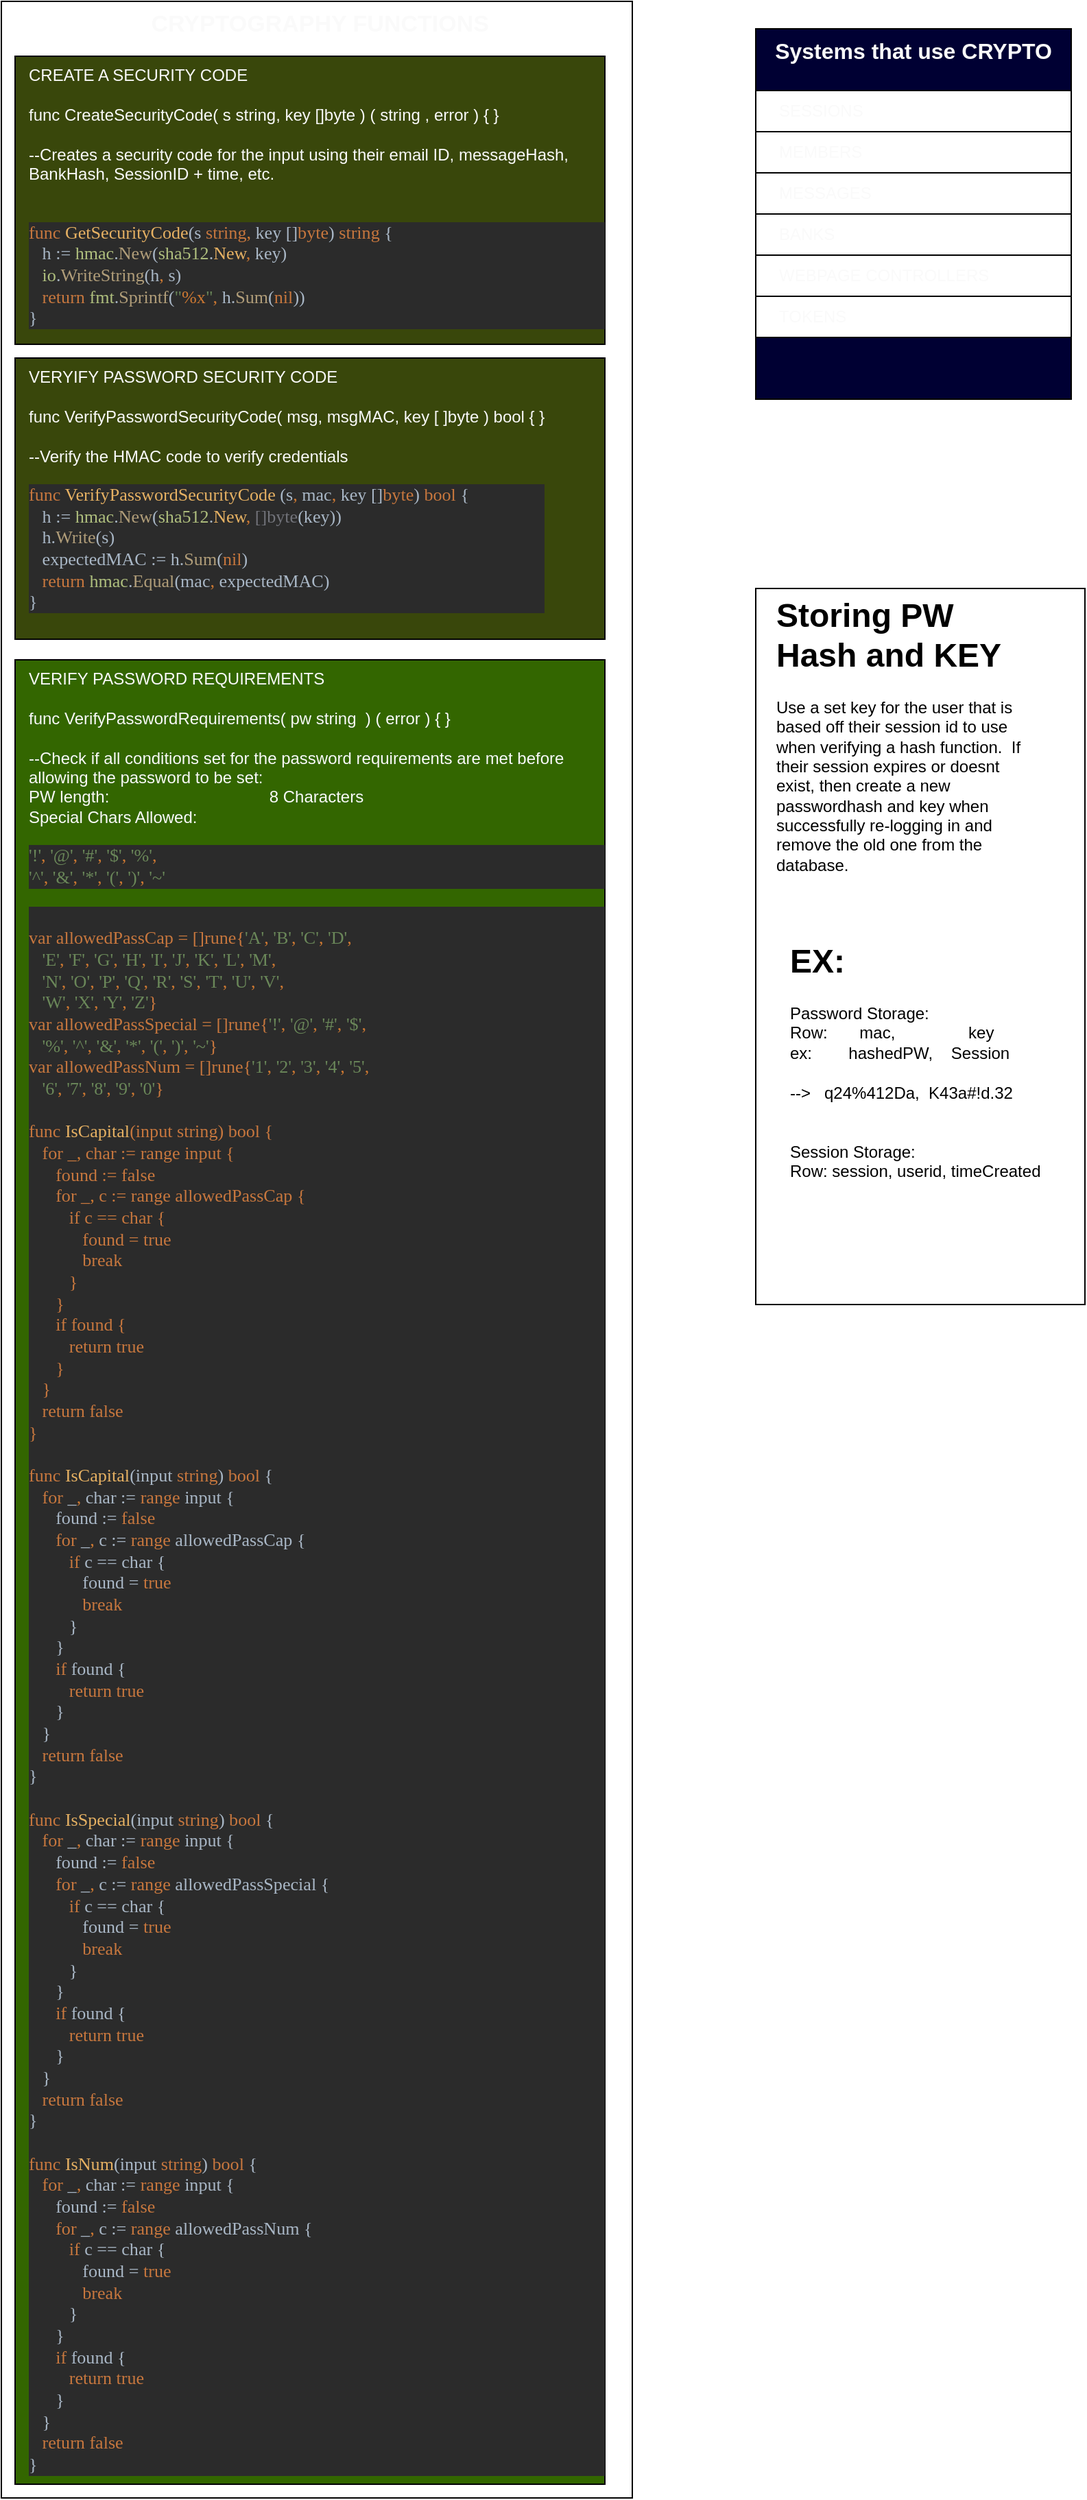 <mxfile version="12.8.8" type="github">
  <diagram id="ODxXchdAwgTXNLU9TBr1" name="Page-1">
    <mxGraphModel dx="1201" dy="1017" grid="1" gridSize="10" guides="1" tooltips="1" connect="1" arrows="1" fold="1" page="1" pageScale="1" pageWidth="850" pageHeight="1100" math="0" shadow="0">
      <root>
        <mxCell id="0" />
        <mxCell id="1" parent="0" />
        <mxCell id="BEAMlKJIgo_dSWv7IY5d-5" value="" style="rounded=0;whiteSpace=wrap;html=1;" vertex="1" parent="1">
          <mxGeometry x="590" y="468" width="240" height="522" as="geometry" />
        </mxCell>
        <mxCell id="Krg5OAJmCBE884iFsZVr-9" value="&lt;b&gt;&lt;font style=&quot;font-size: 16px&quot;&gt;Systems that use CRYPTO&lt;/font&gt;&lt;/b&gt;" style="rounded=0;whiteSpace=wrap;html=1;fontColor=#FAFAFA;align=center;verticalAlign=top;fillColor=#000033;" parent="1" vertex="1">
          <mxGeometry x="590" y="60" width="230" height="270" as="geometry" />
        </mxCell>
        <mxCell id="Krg5OAJmCBE884iFsZVr-14" value="SESSIONS" style="rounded=0;whiteSpace=wrap;html=1;fontColor=#FAFAFA;align=left;spacingLeft=15;" parent="1" vertex="1">
          <mxGeometry x="590" y="105" width="230" height="30" as="geometry" />
        </mxCell>
        <mxCell id="Krg5OAJmCBE884iFsZVr-15" value="MEMBERS" style="rounded=0;whiteSpace=wrap;html=1;fontColor=#FAFAFA;align=left;spacingLeft=15;" parent="1" vertex="1">
          <mxGeometry x="590" y="135" width="230" height="30" as="geometry" />
        </mxCell>
        <mxCell id="Krg5OAJmCBE884iFsZVr-19" value="&lt;div style=&quot;font-size: 17px;&quot;&gt;&amp;nbsp;CRYPTOGRAPHY FUNCTIONS&lt;br style=&quot;font-size: 17px;&quot;&gt;&lt;/div&gt;" style="rounded=0;whiteSpace=wrap;html=1;fontColor=#FAFAFA;align=center;verticalAlign=top;fontStyle=1;fontSize=17;" parent="1" vertex="1">
          <mxGeometry x="40" y="40" width="460" height="1820" as="geometry" />
        </mxCell>
        <mxCell id="Krg5OAJmCBE884iFsZVr-24" value="&lt;div&gt;CREATE A SECURITY CODE&lt;br&gt;&lt;/div&gt;&lt;div&gt;&lt;br&gt;&lt;/div&gt;&lt;div&gt;func CreateSecurityCode( s string, key []byte ) ( string , error ) { }&lt;/div&gt;&lt;div&gt;&lt;br&gt;&lt;/div&gt;&lt;div&gt;--Creates a security code for the input using their email ID, messageHash, BankHash, SessionID + time, etc.&lt;/div&gt;&lt;div&gt;&lt;br&gt;&lt;/div&gt;&lt;div&gt;&lt;pre style=&quot;background-color: #2b2b2b ; color: #a9b7c6 ; font-family: &amp;#34;consolas&amp;#34; ; font-size: 9.8pt&quot;&gt;&lt;span style=&quot;color: #c7773e&quot;&gt;func &lt;/span&gt;&lt;span style=&quot;color: #e6b163&quot;&gt;GetSecurityCode&lt;/span&gt;(s &lt;span style=&quot;color: #c7773e&quot;&gt;string&lt;/span&gt;&lt;span style=&quot;color: #cc7832&quot;&gt;, &lt;/span&gt;key []&lt;span style=&quot;color: #c7773e&quot;&gt;byte&lt;/span&gt;) &lt;span style=&quot;color: #c7773e&quot;&gt;string &lt;/span&gt;{&lt;br&gt;   h := &lt;span style=&quot;color: #afbf7e&quot;&gt;hmac&lt;/span&gt;.&lt;span style=&quot;color: #b09d79&quot;&gt;New&lt;/span&gt;(&lt;span style=&quot;color: #afbf7e&quot;&gt;sha512&lt;/span&gt;.&lt;span style=&quot;color: #e6b163&quot;&gt;New&lt;/span&gt;&lt;span style=&quot;color: #cc7832&quot;&gt;, &lt;/span&gt;key)&lt;br&gt;   &lt;span style=&quot;color: #afbf7e&quot;&gt;io&lt;/span&gt;.&lt;span style=&quot;color: #b09d79&quot;&gt;WriteString&lt;/span&gt;(h&lt;span style=&quot;color: #cc7832&quot;&gt;, &lt;/span&gt;s)&lt;br&gt;   &lt;span style=&quot;color: #c7773e&quot;&gt;return &lt;/span&gt;&lt;span style=&quot;color: #afbf7e&quot;&gt;fmt&lt;/span&gt;.&lt;span style=&quot;color: #b09d79&quot;&gt;Sprintf&lt;/span&gt;(&lt;span style=&quot;color: #6a8759&quot;&gt;&quot;&lt;/span&gt;&lt;span style=&quot;color: #cc7832&quot;&gt;%x&lt;/span&gt;&lt;span style=&quot;color: #6a8759&quot;&gt;&quot;&lt;/span&gt;&lt;span style=&quot;color: #cc7832&quot;&gt;, &lt;/span&gt;h.&lt;span style=&quot;color: #b09d79&quot;&gt;Sum&lt;/span&gt;(&lt;span style=&quot;color: #c7773e&quot;&gt;nil&lt;/span&gt;))&lt;br&gt;}&lt;/pre&gt;&lt;/div&gt;" style="rounded=0;whiteSpace=wrap;html=1;fontColor=#FAFAFA;align=left;spacingLeft=8;fillColor=#39470B;verticalAlign=top;" parent="1" vertex="1">
          <mxGeometry x="50" y="80" width="430" height="210" as="geometry" />
        </mxCell>
        <mxCell id="Krg5OAJmCBE884iFsZVr-25" value="&lt;div&gt;VERIFY PASSWORD REQUIREMENTS&lt;br&gt;&lt;/div&gt;&lt;div&gt;&lt;br&gt;&lt;/div&gt;&lt;div&gt;func VerifyPasswordRequirements( pw string&amp;nbsp; ) ( error ) { }&lt;/div&gt;&lt;div&gt;&lt;br&gt;&lt;/div&gt;&lt;div&gt;--Check if all conditions set for the password requirements are met before allowing the password to be set: &lt;br&gt;&lt;/div&gt;&lt;div&gt;PW length:&amp;nbsp;&amp;nbsp;&amp;nbsp;&amp;nbsp;&amp;nbsp;&amp;nbsp;&amp;nbsp;&amp;nbsp;&amp;nbsp;&amp;nbsp;&amp;nbsp;&amp;nbsp;&amp;nbsp;&amp;nbsp;&amp;nbsp;&amp;nbsp;&amp;nbsp;&amp;nbsp;&amp;nbsp;&amp;nbsp;&amp;nbsp;&amp;nbsp;&amp;nbsp;&amp;nbsp;&amp;nbsp;&amp;nbsp;&amp;nbsp;&amp;nbsp;&amp;nbsp;&amp;nbsp;&amp;nbsp;&amp;nbsp;&amp;nbsp;&amp;nbsp; 8 Characters &lt;br&gt;&lt;/div&gt;&lt;div&gt;Special Chars Allowed:&amp;nbsp;&amp;nbsp; &amp;nbsp; &amp;nbsp; &amp;nbsp;&amp;nbsp; &lt;br&gt;&lt;pre style=&quot;background-color: #2b2b2b ; color: #a9b7c6 ; font-family: &amp;#34;consolas&amp;#34; ; font-size: 9.8pt&quot;&gt;&lt;span style=&quot;color: #6a8759&quot;&gt;&#39;!&#39;&lt;/span&gt;&lt;span style=&quot;color: #cc7832&quot;&gt;, &lt;/span&gt;&lt;span style=&quot;color: #6a8759&quot;&gt;&#39;@&#39;&lt;/span&gt;&lt;span style=&quot;color: #cc7832&quot;&gt;, &lt;/span&gt;&lt;span style=&quot;color: #6a8759&quot;&gt;&#39;#&#39;&lt;/span&gt;&lt;span style=&quot;color: #cc7832&quot;&gt;, &lt;/span&gt;&lt;span style=&quot;color: #6a8759&quot;&gt;&#39;$&#39;&lt;/span&gt;&lt;span style=&quot;color: #cc7832&quot;&gt;, &lt;/span&gt;&lt;span style=&quot;color: #6a8759&quot;&gt;&#39;%&#39;&lt;/span&gt;&lt;span style=&quot;color: #cc7832&quot;&gt;, &lt;br&gt;&lt;/span&gt;&lt;span style=&quot;color: #6a8759&quot;&gt;&#39;^&#39;&lt;/span&gt;&lt;span style=&quot;color: #cc7832&quot;&gt;, &lt;/span&gt;&lt;span style=&quot;color: #6a8759&quot;&gt;&#39;&amp;amp;&#39;&lt;/span&gt;&lt;span style=&quot;color: #cc7832&quot;&gt;, &lt;/span&gt;&lt;span style=&quot;color: #6a8759&quot;&gt;&#39;*&#39;&lt;/span&gt;&lt;span style=&quot;color: #cc7832&quot;&gt;, &lt;/span&gt;&lt;span style=&quot;color: #6a8759&quot;&gt;&#39;(&#39;&lt;/span&gt;&lt;span style=&quot;color: #cc7832&quot;&gt;, &lt;/span&gt;&lt;span style=&quot;color: #6a8759&quot;&gt;&#39;)&#39;&lt;/span&gt;&lt;span style=&quot;color: #cc7832&quot;&gt;, &lt;/span&gt;&lt;span style=&quot;color: #6a8759&quot;&gt;&#39;~&#39;&lt;br&gt;&lt;/span&gt;&lt;/pre&gt;&lt;/div&gt;&lt;div&gt;&lt;pre style=&quot;background-color: #2b2b2b ; color: #a9b7c6 ; font-family: &amp;#34;consolas&amp;#34; ; font-size: 9.8pt&quot;&gt;&lt;br&gt;&lt;span style=&quot;color: #c7773e&quot;&gt;&lt;span style=&quot;color: #c7773e&quot;&gt;var &lt;/span&gt;allowedPassCap = []&lt;span style=&quot;color: #c7773e&quot;&gt;rune&lt;/span&gt;{&lt;span style=&quot;color: #6a8759&quot;&gt;&#39;A&#39;&lt;/span&gt;&lt;span style=&quot;color: #cc7832&quot;&gt;, &lt;/span&gt;&lt;span style=&quot;color: #6a8759&quot;&gt;&#39;B&#39;&lt;/span&gt;&lt;span style=&quot;color: #cc7832&quot;&gt;, &lt;/span&gt;&lt;span style=&quot;color: #6a8759&quot;&gt;&#39;C&#39;&lt;/span&gt;&lt;span style=&quot;color: #cc7832&quot;&gt;, &lt;/span&gt;&lt;span style=&quot;color: #6a8759&quot;&gt;&#39;D&#39;&lt;/span&gt;&lt;span style=&quot;color: #cc7832&quot;&gt;, &lt;br&gt;&lt;/span&gt;&lt;span style=&quot;color: #cc7832&quot;&gt;   &lt;/span&gt;&lt;span style=&quot;color: #6a8759&quot;&gt;&#39;E&#39;&lt;/span&gt;&lt;span style=&quot;color: #cc7832&quot;&gt;, &lt;/span&gt;&lt;span style=&quot;color: #6a8759&quot;&gt;&#39;F&#39;&lt;/span&gt;&lt;span style=&quot;color: #cc7832&quot;&gt;, &lt;/span&gt;&lt;span style=&quot;color: #6a8759&quot;&gt;&#39;G&#39;&lt;/span&gt;&lt;span style=&quot;color: #cc7832&quot;&gt;, &lt;/span&gt;&lt;span style=&quot;color: #6a8759&quot;&gt;&#39;H&#39;&lt;/span&gt;&lt;span style=&quot;color: #cc7832&quot;&gt;, &lt;/span&gt;&lt;span style=&quot;color: #6a8759&quot;&gt;&#39;I&#39;&lt;/span&gt;&lt;span style=&quot;color: #cc7832&quot;&gt;, &lt;/span&gt;&lt;span style=&quot;color: #6a8759&quot;&gt;&#39;J&#39;&lt;/span&gt;&lt;span style=&quot;color: #cc7832&quot;&gt;, &lt;/span&gt;&lt;span style=&quot;color: #6a8759&quot;&gt;&#39;K&#39;&lt;/span&gt;&lt;span style=&quot;color: #cc7832&quot;&gt;, &lt;/span&gt;&lt;span style=&quot;color: #6a8759&quot;&gt;&#39;L&#39;&lt;/span&gt;&lt;span style=&quot;color: #cc7832&quot;&gt;, &lt;/span&gt;&lt;span style=&quot;color: #6a8759&quot;&gt;&#39;M&#39;&lt;/span&gt;&lt;span style=&quot;color: #cc7832&quot;&gt;, &lt;br&gt;&lt;/span&gt;&lt;span style=&quot;color: #cc7832&quot;&gt;   &lt;/span&gt;&lt;span style=&quot;color: #6a8759&quot;&gt;&#39;N&#39;&lt;/span&gt;&lt;span style=&quot;color: #cc7832&quot;&gt;, &lt;/span&gt;&lt;span style=&quot;color: #6a8759&quot;&gt;&#39;O&#39;&lt;/span&gt;&lt;span style=&quot;color: #cc7832&quot;&gt;, &lt;/span&gt;&lt;span style=&quot;color: #6a8759&quot;&gt;&#39;P&#39;&lt;/span&gt;&lt;span style=&quot;color: #cc7832&quot;&gt;, &lt;/span&gt;&lt;span style=&quot;color: #6a8759&quot;&gt;&#39;Q&#39;&lt;/span&gt;&lt;span style=&quot;color: #cc7832&quot;&gt;, &lt;/span&gt;&lt;span style=&quot;color: #6a8759&quot;&gt;&#39;R&#39;&lt;/span&gt;&lt;span style=&quot;color: #cc7832&quot;&gt;, &lt;/span&gt;&lt;span style=&quot;color: #6a8759&quot;&gt;&#39;S&#39;&lt;/span&gt;&lt;span style=&quot;color: #cc7832&quot;&gt;, &lt;/span&gt;&lt;span style=&quot;color: #6a8759&quot;&gt;&#39;T&#39;&lt;/span&gt;&lt;span style=&quot;color: #cc7832&quot;&gt;, &lt;/span&gt;&lt;span style=&quot;color: #6a8759&quot;&gt;&#39;U&#39;&lt;/span&gt;&lt;span style=&quot;color: #cc7832&quot;&gt;, &lt;/span&gt;&lt;span style=&quot;color: #6a8759&quot;&gt;&#39;V&#39;&lt;/span&gt;&lt;span style=&quot;color: #cc7832&quot;&gt;, &lt;br&gt;&lt;/span&gt;&lt;span style=&quot;color: #cc7832&quot;&gt;   &lt;/span&gt;&lt;span style=&quot;color: #6a8759&quot;&gt;&#39;W&#39;&lt;/span&gt;&lt;span style=&quot;color: #cc7832&quot;&gt;, &lt;/span&gt;&lt;span style=&quot;color: #6a8759&quot;&gt;&#39;X&#39;&lt;/span&gt;&lt;span style=&quot;color: #cc7832&quot;&gt;, &lt;/span&gt;&lt;span style=&quot;color: #6a8759&quot;&gt;&#39;Y&#39;&lt;/span&gt;&lt;span style=&quot;color: #cc7832&quot;&gt;, &lt;/span&gt;&lt;span style=&quot;color: #6a8759&quot;&gt;&#39;Z&#39;&lt;/span&gt;}&lt;br&gt;&lt;span style=&quot;color: #c7773e&quot;&gt;var &lt;/span&gt;allowedPassSpecial = []&lt;span style=&quot;color: #c7773e&quot;&gt;rune&lt;/span&gt;{&lt;span style=&quot;color: #6a8759&quot;&gt;&#39;!&#39;&lt;/span&gt;&lt;span style=&quot;color: #cc7832&quot;&gt;, &lt;/span&gt;&lt;span style=&quot;color: #6a8759&quot;&gt;&#39;@&#39;&lt;/span&gt;&lt;span style=&quot;color: #cc7832&quot;&gt;, &lt;/span&gt;&lt;span style=&quot;color: #6a8759&quot;&gt;&#39;#&#39;&lt;/span&gt;&lt;span style=&quot;color: #cc7832&quot;&gt;, &lt;/span&gt;&lt;span style=&quot;color: #6a8759&quot;&gt;&#39;$&#39;&lt;/span&gt;&lt;span style=&quot;color: #cc7832&quot;&gt;,&lt;br&gt;&lt;/span&gt;&lt;span style=&quot;color: #cc7832&quot;&gt;   &lt;/span&gt;&lt;span style=&quot;color: #6a8759&quot;&gt;&#39;%&#39;&lt;/span&gt;&lt;span style=&quot;color: #cc7832&quot;&gt;, &lt;/span&gt;&lt;span style=&quot;color: #6a8759&quot;&gt;&#39;^&#39;&lt;/span&gt;&lt;span style=&quot;color: #cc7832&quot;&gt;, &lt;/span&gt;&lt;span style=&quot;color: #6a8759&quot;&gt;&#39;&amp;amp;&#39;&lt;/span&gt;&lt;span style=&quot;color: #cc7832&quot;&gt;, &lt;/span&gt;&lt;span style=&quot;color: #6a8759&quot;&gt;&#39;*&#39;&lt;/span&gt;&lt;span style=&quot;color: #cc7832&quot;&gt;, &lt;/span&gt;&lt;span style=&quot;color: #6a8759&quot;&gt;&#39;(&#39;&lt;/span&gt;&lt;span style=&quot;color: #cc7832&quot;&gt;, &lt;/span&gt;&lt;span style=&quot;color: #6a8759&quot;&gt;&#39;)&#39;&lt;/span&gt;&lt;span style=&quot;color: #cc7832&quot;&gt;, &lt;/span&gt;&lt;span style=&quot;color: #6a8759&quot;&gt;&#39;~&#39;&lt;/span&gt;}&lt;br&gt;&lt;span style=&quot;color: #c7773e&quot;&gt;var &lt;/span&gt;allowedPassNum = []&lt;span style=&quot;color: #c7773e&quot;&gt;rune&lt;/span&gt;{&lt;span style=&quot;color: #6a8759&quot;&gt;&#39;1&#39;&lt;/span&gt;&lt;span style=&quot;color: #cc7832&quot;&gt;, &lt;/span&gt;&lt;span style=&quot;color: #6a8759&quot;&gt;&#39;2&#39;&lt;/span&gt;&lt;span style=&quot;color: #cc7832&quot;&gt;, &lt;/span&gt;&lt;span style=&quot;color: #6a8759&quot;&gt;&#39;3&#39;&lt;/span&gt;&lt;span style=&quot;color: #cc7832&quot;&gt;, &lt;/span&gt;&lt;span style=&quot;color: #6a8759&quot;&gt;&#39;4&#39;&lt;/span&gt;&lt;span style=&quot;color: #cc7832&quot;&gt;, &lt;/span&gt;&lt;span style=&quot;color: #6a8759&quot;&gt;&#39;5&#39;&lt;/span&gt;&lt;span style=&quot;color: #cc7832&quot;&gt;,&lt;br&gt;&lt;/span&gt;&lt;span style=&quot;color: #cc7832&quot;&gt;   &lt;/span&gt;&lt;span style=&quot;color: #6a8759&quot;&gt;&#39;6&#39;&lt;/span&gt;&lt;span style=&quot;color: #cc7832&quot;&gt;, &lt;/span&gt;&lt;span style=&quot;color: #6a8759&quot;&gt;&#39;7&#39;&lt;/span&gt;&lt;span style=&quot;color: #cc7832&quot;&gt;, &lt;/span&gt;&lt;span style=&quot;color: #6a8759&quot;&gt;&#39;8&#39;&lt;/span&gt;&lt;span style=&quot;color: #cc7832&quot;&gt;, &lt;/span&gt;&lt;span style=&quot;color: #6a8759&quot;&gt;&#39;9&#39;&lt;/span&gt;&lt;span style=&quot;color: #cc7832&quot;&gt;, &lt;/span&gt;&lt;span style=&quot;color: #6a8759&quot;&gt;&#39;0&#39;&lt;/span&gt;}&lt;br&gt;&lt;br&gt;&lt;span style=&quot;color: #c7773e&quot;&gt;func &lt;/span&gt;&lt;span style=&quot;color: #e6b163&quot;&gt;IsCapital&lt;/span&gt;(input &lt;span style=&quot;color: #c7773e&quot;&gt;string&lt;/span&gt;) &lt;span style=&quot;color: #c7773e&quot;&gt;bool &lt;/span&gt;{&lt;br&gt;   &lt;span style=&quot;color: #c7773e&quot;&gt;for &lt;/span&gt;_&lt;span style=&quot;color: #cc7832&quot;&gt;, &lt;/span&gt;char := &lt;span style=&quot;color: #c7773e&quot;&gt;range &lt;/span&gt;input {&lt;br&gt;      found := &lt;span style=&quot;color: #c7773e&quot;&gt;false&lt;br&gt;&lt;/span&gt;&lt;span style=&quot;color: #c7773e&quot;&gt;      for &lt;/span&gt;_&lt;span style=&quot;color: #cc7832&quot;&gt;, &lt;/span&gt;c := &lt;span style=&quot;color: #c7773e&quot;&gt;range &lt;/span&gt;allowedPassCap {&lt;br&gt;         &lt;span style=&quot;color: #c7773e&quot;&gt;if &lt;/span&gt;c == char {&lt;br&gt;            found = &lt;span style=&quot;color: #c7773e&quot;&gt;true&lt;br&gt;&lt;/span&gt;&lt;span style=&quot;color: #c7773e&quot;&gt;            break&lt;br&gt;&lt;/span&gt;&lt;span style=&quot;color: #c7773e&quot;&gt;         &lt;/span&gt;}&lt;br&gt;      }&lt;br&gt;      &lt;span style=&quot;color: #c7773e&quot;&gt;if &lt;/span&gt;found {&lt;br&gt;         &lt;span style=&quot;color: #c7773e&quot;&gt;return true&lt;br&gt;&lt;/span&gt;&lt;span style=&quot;color: #c7773e&quot;&gt;      &lt;/span&gt;}&lt;br&gt;   }&lt;br&gt;   &lt;span style=&quot;color: #c7773e&quot;&gt;return false&lt;br&gt;&lt;/span&gt;}&lt;br&gt;&lt;br&gt;func &lt;/span&gt;&lt;span style=&quot;color: #e6b163&quot;&gt;IsCapital&lt;/span&gt;(input &lt;span style=&quot;color: #c7773e&quot;&gt;string&lt;/span&gt;) &lt;span style=&quot;color: #c7773e&quot;&gt;bool &lt;/span&gt;{&lt;br&gt;   &lt;span style=&quot;color: #c7773e&quot;&gt;for &lt;/span&gt;_&lt;span style=&quot;color: #cc7832&quot;&gt;, &lt;/span&gt;char := &lt;span style=&quot;color: #c7773e&quot;&gt;range &lt;/span&gt;input {&lt;br&gt;      found := &lt;span style=&quot;color: #c7773e&quot;&gt;false&lt;br&gt;&lt;/span&gt;&lt;span style=&quot;color: #c7773e&quot;&gt;      for &lt;/span&gt;_&lt;span style=&quot;color: #cc7832&quot;&gt;, &lt;/span&gt;c := &lt;span style=&quot;color: #c7773e&quot;&gt;range &lt;/span&gt;allowedPassCap {&lt;br&gt;         &lt;span style=&quot;color: #c7773e&quot;&gt;if &lt;/span&gt;c == char {&lt;br&gt;            found = &lt;span style=&quot;color: #c7773e&quot;&gt;true&lt;br&gt;&lt;/span&gt;&lt;span style=&quot;color: #c7773e&quot;&gt;            break&lt;br&gt;&lt;/span&gt;&lt;span style=&quot;color: #c7773e&quot;&gt;         &lt;/span&gt;}&lt;br&gt;      }&lt;br&gt;      &lt;span style=&quot;color: #c7773e&quot;&gt;if &lt;/span&gt;found {&lt;br&gt;         &lt;span style=&quot;color: #c7773e&quot;&gt;return true&lt;br&gt;&lt;/span&gt;&lt;span style=&quot;color: #c7773e&quot;&gt;      &lt;/span&gt;}&lt;br&gt;   }&lt;br&gt;   &lt;span style=&quot;color: #c7773e&quot;&gt;return false&lt;br&gt;&lt;/span&gt;}&lt;br&gt;&lt;br&gt;&lt;span style=&quot;color: #c7773e&quot;&gt;func &lt;/span&gt;&lt;span style=&quot;color: #e6b163&quot;&gt;IsSpecial&lt;/span&gt;(input &lt;span style=&quot;color: #c7773e&quot;&gt;string&lt;/span&gt;) &lt;span style=&quot;color: #c7773e&quot;&gt;bool &lt;/span&gt;{&lt;br&gt;   &lt;span style=&quot;color: #c7773e&quot;&gt;for &lt;/span&gt;_&lt;span style=&quot;color: #cc7832&quot;&gt;, &lt;/span&gt;char := &lt;span style=&quot;color: #c7773e&quot;&gt;range &lt;/span&gt;input {&lt;br&gt;      found := &lt;span style=&quot;color: #c7773e&quot;&gt;false&lt;br&gt;&lt;/span&gt;&lt;span style=&quot;color: #c7773e&quot;&gt;      for &lt;/span&gt;_&lt;span style=&quot;color: #cc7832&quot;&gt;, &lt;/span&gt;c := &lt;span style=&quot;color: #c7773e&quot;&gt;range &lt;/span&gt;allowedPassSpecial {&lt;br&gt;         &lt;span style=&quot;color: #c7773e&quot;&gt;if &lt;/span&gt;c == char {&lt;br&gt;            found = &lt;span style=&quot;color: #c7773e&quot;&gt;true&lt;br&gt;&lt;/span&gt;&lt;span style=&quot;color: #c7773e&quot;&gt;            break&lt;br&gt;&lt;/span&gt;&lt;span style=&quot;color: #c7773e&quot;&gt;         &lt;/span&gt;}&lt;br&gt;      }&lt;br&gt;      &lt;span style=&quot;color: #c7773e&quot;&gt;if &lt;/span&gt;found {&lt;br&gt;         &lt;span style=&quot;color: #c7773e&quot;&gt;return true&lt;br&gt;&lt;/span&gt;&lt;span style=&quot;color: #c7773e&quot;&gt;      &lt;/span&gt;}&lt;br&gt;   }&lt;br&gt;   &lt;span style=&quot;color: #c7773e&quot;&gt;return false&lt;br&gt;&lt;/span&gt;}&lt;br&gt;&lt;br&gt;&lt;span style=&quot;color: #c7773e&quot;&gt;func &lt;/span&gt;&lt;span style=&quot;color: #e6b163&quot;&gt;IsNum&lt;/span&gt;(input &lt;span style=&quot;color: #c7773e&quot;&gt;string&lt;/span&gt;) &lt;span style=&quot;color: #c7773e&quot;&gt;bool &lt;/span&gt;{&lt;br&gt;   &lt;span style=&quot;color: #c7773e&quot;&gt;for &lt;/span&gt;_&lt;span style=&quot;color: #cc7832&quot;&gt;, &lt;/span&gt;char := &lt;span style=&quot;color: #c7773e&quot;&gt;range &lt;/span&gt;input {&lt;br&gt;      found := &lt;span style=&quot;color: #c7773e&quot;&gt;false&lt;br&gt;&lt;/span&gt;&lt;span style=&quot;color: #c7773e&quot;&gt;      for &lt;/span&gt;_&lt;span style=&quot;color: #cc7832&quot;&gt;, &lt;/span&gt;c := &lt;span style=&quot;color: #c7773e&quot;&gt;range &lt;/span&gt;allowedPassNum {&lt;br&gt;         &lt;span style=&quot;color: #c7773e&quot;&gt;if &lt;/span&gt;c == char {&lt;br&gt;            found = &lt;span style=&quot;color: #c7773e&quot;&gt;true&lt;br&gt;&lt;/span&gt;&lt;span style=&quot;color: #c7773e&quot;&gt;            break&lt;br&gt;&lt;/span&gt;&lt;span style=&quot;color: #c7773e&quot;&gt;         &lt;/span&gt;}&lt;br&gt;      }&lt;br&gt;      &lt;span style=&quot;color: #c7773e&quot;&gt;if &lt;/span&gt;found {&lt;br&gt;         &lt;span style=&quot;color: #c7773e&quot;&gt;return true&lt;br&gt;&lt;/span&gt;&lt;span style=&quot;color: #c7773e&quot;&gt;      &lt;/span&gt;}&lt;br&gt;   }&lt;br&gt;   &lt;span style=&quot;color: #c7773e&quot;&gt;return false&lt;br&gt;&lt;/span&gt;}&lt;/pre&gt;&lt;/div&gt;" style="rounded=0;whiteSpace=wrap;html=1;fontColor=#FAFAFA;align=left;spacingLeft=8;fillColor=#336600;verticalAlign=top;" parent="1" vertex="1">
          <mxGeometry x="50" y="520" width="430" height="1330" as="geometry" />
        </mxCell>
        <mxCell id="pIQq6SDH289IwsexYELB-1" value="MESSAGES" style="rounded=0;whiteSpace=wrap;html=1;fontColor=#FAFAFA;align=left;spacingLeft=15;" parent="1" vertex="1">
          <mxGeometry x="590" y="165" width="230" height="30" as="geometry" />
        </mxCell>
        <mxCell id="pIQq6SDH289IwsexYELB-2" value="BANKS" style="rounded=0;whiteSpace=wrap;html=1;fontColor=#FAFAFA;align=left;spacingLeft=15;" parent="1" vertex="1">
          <mxGeometry x="590" y="195" width="230" height="30" as="geometry" />
        </mxCell>
        <mxCell id="pIQq6SDH289IwsexYELB-3" value="WEBPAGE CONTROLLERS" style="rounded=0;whiteSpace=wrap;html=1;fontColor=#FAFAFA;align=left;spacingLeft=15;" parent="1" vertex="1">
          <mxGeometry x="590" y="225" width="230" height="30" as="geometry" />
        </mxCell>
        <mxCell id="BEAMlKJIgo_dSWv7IY5d-1" value="&lt;div&gt;VERYIFY PASSWORD SECURITY CODE&lt;/div&gt;&lt;div&gt;&lt;br&gt;&lt;/div&gt;&lt;div&gt;func VerifyPasswordSecurityCode( msg, msgMAC, key [ ]byte ) bool { }&lt;/div&gt;&lt;div&gt;&lt;br&gt;&lt;/div&gt;&lt;div&gt;--Verify the HMAC code to verify credentials&lt;/div&gt;&lt;div&gt;&lt;pre style=&quot;background-color: #2b2b2b ; color: #a9b7c6 ; font-family: &amp;#34;consolas&amp;#34; ; font-size: 9.8pt&quot;&gt;&lt;span style=&quot;color: #c7773e&quot;&gt;func &lt;/span&gt;&lt;span style=&quot;color: #e6b163&quot;&gt;VerifyPasswordSecurityCode &lt;/span&gt;(s&lt;span style=&quot;color: #cc7832&quot;&gt;, &lt;/span&gt;mac&lt;span style=&quot;color: #cc7832&quot;&gt;, &lt;/span&gt;key []&lt;span style=&quot;color: #c7773e&quot;&gt;byte&lt;/span&gt;) &lt;span style=&quot;color: #c7773e&quot;&gt;bool &lt;/span&gt;{&lt;br&gt;   h := &lt;span style=&quot;color: #afbf7e&quot;&gt;hmac&lt;/span&gt;.&lt;span style=&quot;color: #b09d79&quot;&gt;New&lt;/span&gt;(&lt;span style=&quot;color: #afbf7e&quot;&gt;sha512&lt;/span&gt;.&lt;span style=&quot;color: #e6b163&quot;&gt;New&lt;/span&gt;&lt;span style=&quot;color: #cc7832&quot;&gt;, &lt;/span&gt;&lt;span style=&quot;color: #72737a&quot;&gt;[]byte&lt;/span&gt;(key))&lt;br&gt;   h.&lt;span style=&quot;color: #b09d79&quot;&gt;Write&lt;/span&gt;(s)&lt;br&gt;   expectedMAC := h.&lt;span style=&quot;color: #b09d79&quot;&gt;Sum&lt;/span&gt;(&lt;span style=&quot;color: #c7773e&quot;&gt;nil&lt;/span&gt;)&lt;br&gt;   &lt;span style=&quot;color: #c7773e&quot;&gt;return &lt;/span&gt;&lt;span style=&quot;color: #afbf7e&quot;&gt;hmac&lt;/span&gt;.&lt;span style=&quot;color: #b09d79&quot;&gt;Equal&lt;/span&gt;(mac&lt;span style=&quot;color: #cc7832&quot;&gt;, &lt;/span&gt;expectedMAC)&lt;br&gt;}&lt;/pre&gt;&lt;/div&gt;" style="rounded=0;whiteSpace=wrap;html=1;fontColor=#FAFAFA;align=left;spacingLeft=8;fillColor=#39470B;verticalAlign=top;" vertex="1" parent="1">
          <mxGeometry x="50" y="300" width="430" height="205" as="geometry" />
        </mxCell>
        <mxCell id="BEAMlKJIgo_dSWv7IY5d-2" value="&lt;h1&gt;Storing PW Hash and KEY&lt;br&gt;&lt;/h1&gt;&lt;p&gt;Use a set key for the user that is based off their session id to use when verifying a hash function.&amp;nbsp; If their session expires or doesnt exist, then create a new passwordhash and key when successfully re-logging in and remove the old one from the database.&lt;br&gt;&lt;/p&gt;" style="text;html=1;strokeColor=none;fillColor=none;spacing=5;spacingTop=-20;whiteSpace=wrap;overflow=hidden;rounded=0;" vertex="1" parent="1">
          <mxGeometry x="600" y="468" width="190" height="232" as="geometry" />
        </mxCell>
        <mxCell id="BEAMlKJIgo_dSWv7IY5d-3" value="&lt;h1&gt;EX:&lt;br&gt;&lt;/h1&gt;&lt;div&gt;Password Storage:&lt;/div&gt;&lt;div&gt;Row:&amp;nbsp;&amp;nbsp;&amp;nbsp;&amp;nbsp;&amp;nbsp;&amp;nbsp; mac,&amp;nbsp;&amp;nbsp;&amp;nbsp;&amp;nbsp;&amp;nbsp;&amp;nbsp;&amp;nbsp;&amp;nbsp;&amp;nbsp;&amp;nbsp;&amp;nbsp;&amp;nbsp;&amp;nbsp;&amp;nbsp;&amp;nbsp; key&lt;/div&gt;&lt;div&gt;ex:&amp;nbsp;&amp;nbsp;&amp;nbsp;&amp;nbsp;&amp;nbsp;&amp;nbsp;&amp;nbsp; hashedPW,&amp;nbsp;&amp;nbsp;&amp;nbsp; Session&lt;br&gt;&lt;/div&gt;&lt;div&gt;&lt;br&gt;&lt;/div&gt;&lt;div&gt;--&amp;gt;&amp;nbsp;&amp;nbsp; q24%412Da,&amp;nbsp; K43a#!d.32&lt;/div&gt;&lt;div&gt;&lt;br&gt;&lt;/div&gt;&lt;div&gt;&lt;br&gt;&lt;/div&gt;&lt;div&gt;Session Storage:&lt;/div&gt;&lt;div&gt;Row: session, userid, timeCreated&lt;br&gt;&lt;/div&gt;&lt;div&gt;&lt;br&gt;&lt;/div&gt;&lt;div&gt;&lt;br&gt;&lt;/div&gt;&lt;div&gt;&lt;br&gt;&lt;/div&gt;&lt;div&gt;&lt;br&gt;&lt;/div&gt;" style="text;html=1;strokeColor=none;fillColor=none;spacing=5;spacingTop=-20;whiteSpace=wrap;overflow=hidden;rounded=0;" vertex="1" parent="1">
          <mxGeometry x="610" y="720" width="210" height="232" as="geometry" />
        </mxCell>
        <mxCell id="BEAMlKJIgo_dSWv7IY5d-4" value="TOKENS" style="rounded=0;whiteSpace=wrap;html=1;fontColor=#FAFAFA;align=left;spacingLeft=15;" vertex="1" parent="1">
          <mxGeometry x="590" y="255" width="230" height="30" as="geometry" />
        </mxCell>
      </root>
    </mxGraphModel>
  </diagram>
</mxfile>
